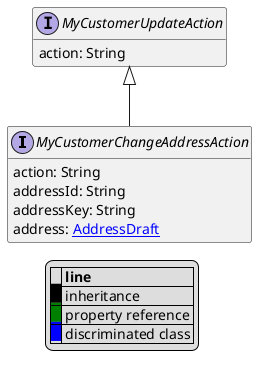 @startuml

hide empty fields
hide empty methods
legend
|= |= line |
|<back:black>   </back>| inheritance |
|<back:green>   </back>| property reference |
|<back:blue>   </back>| discriminated class |
endlegend
interface MyCustomerChangeAddressAction [[MyCustomerChangeAddressAction.svg]] extends MyCustomerUpdateAction {
    action: String
    addressId: String
    addressKey: String
    address: [[AddressDraft.svg AddressDraft]]
}
interface MyCustomerUpdateAction [[MyCustomerUpdateAction.svg]]  {
    action: String
}





@enduml
